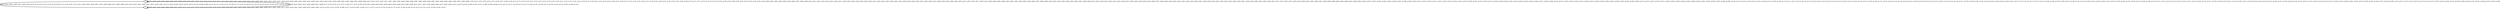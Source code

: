 digraph G {
        node [style=rounded, penwidth=3, fontsize=20, shape=oval];
        "0" -> "0" [label="@601, @602, @603, @604, @605, @606, @607, @608, @609, @610, @611, @612, @613, @614, @615, @616, @617, @618, @619, @620, @621, @622, @623, @624, @625, @626, @627, @631, @632, @636, @637, @638, @639, @640, @644, @645, @646, @647, @648, @652, @653, @654, @655, @656, @660, @661, @665, @666, @667, @668, @669, @673, @674, @675, @676, @677, @681, @682, @683, @684, @685, @686, @687, @688, @689, @690, @691, @692, @693, @694, @695, @696, @697, @698, @699, @700, @701, @702, @703, @704, @705, @706, @707, @708, @709, @714, @715, @719, @720, @721, @722, @723, @724, @725, @729, @730, @731, @732, @733, @734, @735, @736, @737, @738, @742, @743, @744, @745, @746, @747, @748, @752, @753, @754, @755, @756, @757, @758, @759, @760, @761, @762, @763, @767, @768, @769, @770, @771, @772, @773, @774, @778, @779, @783, @784, @785, @786, @790, @791, @792, @793, @794, @795, @796, @800, @801, @802, @803, @804, @805, @806, @807, @808, @809, @810, @811, @812, @813, @814, @815, @816, @817, @818, @819, @820, @824, @825, @829, @830, @831, @832, @833, @837, @838, @842, @843, @844, @845, @846, @850, @851, @855, @856, @857, @858, @859, @863, @864, @865, @870, @871, @875, @876, @877, @878, @879, @883, @884, @885, @886, @887, @891, @892, @893, @894, @895, @896, @897, @898, @899, @900, @901, @902, @903, @904, @905, @906, @907, @908, @909, @913, @914, @918, @919, @920, @921, @922, @926, @927, @928, @929, @930, @934, @935, @936, @937, @938, @939, @940, @941, @942, @943, @944, @945, @946, @947, @948, @949, @950, @951, @952, @953, @954, @955, @956, @957, @958, @959, @960, @961, @965, @966, @970, @971, @972, @973, @974, @978, @979, @980, @981, @982, @986, @987, @988, @989, @990, @994, @995, @996, @997, @998, @999, @1000, @1001, @1002, @1003, @1004, @1005, @1006, @1007, @1008, @1009, @1010, @1011, @1012, @1016, @1017, @1021, @1022, @1023, @1024, @1025, @1029, @1030, @1031, @1032, @1033, @1037, @1038, @1039, @1040, @1041, @1042, @1043, @1044, @1045, @1046, @1047, @1048, @1049, @1050, @1051, @1052, @1053, @1054, @1055, @1056, @1057, @1058, @1059, @1060, @1061, @1062, @1063, @1064, @1068, @1069, @1073, @1074, @1075, @1076, @1077, @1081, @1082, @1083, @1084, @1085, @1089, @1090, @1091, @1092, @1093, @1097, @1098, @1099, @1100, @1101, @1102, @1103, @1104, @1105, @1106, @1107, @1108, @1109, @1110, @1111, @1112, @1113, @1114, @1115, @1119, @1120, @1124, @1125, @1126, @1127, @1128, @1132, @1133, @1134, @1135, @1136, @1140, @1141, @1142, @1143, @1144, @1145, @1146, @1147, @1148, @1149, @1150, @1151, @1152, @1153, @1154, @1155, @1156, @1157, @1158, @1159, @1160, @1161, @1162, @1163, @1164, @1165, @1166, @1167, @1171, @1172, @1176, @1177, @1178, @1179, @1180, @1184, @1185, @1186, @1187, @1188, @1192, @1193, @1194, @1195, @1196, @1200, @1201, @1202, @1203, @1204, @1205, @1206, @1207, @1208, @1209, @1210, @1211, @1212, @1213, @1214, @1215, @1216, @1217, @1218, @1222, @1223, @1227, @1228, @1229, @1230, @1231, @1235, @1236, @1237, @1238, @1239, @1243, @1244, @1245, @1246, @1247, @1248, @1249, @1250, @1251, @1252, @1253, @1254, @1255, @1256, @1257, @1258, @1259, @1260, @1261, @1262, @1263, @1264, @1265, @1266, @1267, @1268, @1269, @1270, @1271, @1272, @1273, @1274, @1275, @1276, @1277, @1278, @1282, @1283, @1287, @1288, @1289, @1290, @1291, @1295, @1296, @1297, @1298, @1299", color=black,arrowsize=1,style=bold,penwidth=3,fontsize=20];
"0" -> "1" [label="@628, @633, @641, @649, @657, @662, @670, @678, @710, @716, @726, @739, @749, @764, @775, @780, @787, @797, @821, @826, @834, @839, @847, @852, @860, @866, @872, @880, @888, @910, @915, @923, @931, @962, @967, @975, @983, @991, @1013, @1018, @1026, @1034, @1065, @1070, @1078, @1086, @1094, @1116, @1121, @1129, @1137, @1168, @1173, @1181, @1189, @1197, @1219, @1224, @1232, @1240, @1279, @1284, @1292", color=black,arrowsize=1,style=bold,penwidth=3,fontsize=20];
"1" -> "1" [label="@629, @634, @642, @650, @658, @663, @671, @679, @711, @712, @717, @727, @740, @750, @765, @776, @781, @788, @798, @822, @827, @835, @840, @848, @853, @861, @867, @868, @873, @881, @889, @911, @916, @924, @932, @963, @968, @976, @984, @992, @1014, @1019, @1027, @1035, @1066, @1071, @1079, @1087, @1095, @1117, @1122, @1130, @1138, @1169, @1174, @1182, @1190, @1198, @1220, @1225, @1233, @1241, @1280, @1285, @1293", color=black,arrowsize=1,style=bold,penwidth=3,fontsize=20];
"1" -> "0" [label="@630, @635, @643, @651, @659, @664, @672, @680, @713, @718, @728, @741, @751, @766, @777, @782, @789, @799, @823, @828, @836, @841, @849, @854, @862, @869, @874, @882, @890, @912, @917, @925, @933, @964, @969, @977, @985, @993, @1015, @1020, @1028, @1036, @1067, @1072, @1080, @1088, @1096, @1118, @1123, @1131, @1139, @1170, @1175, @1183, @1191, @1199, @1221, @1226, @1234, @1242, @1281, @1286, @1294", color=black,arrowsize=1,style=bold,penwidth=3,fontsize=20];
}
